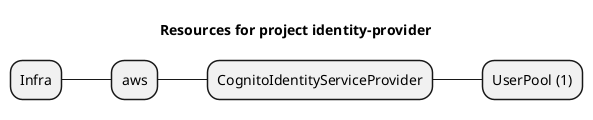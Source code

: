 @startmindmap
title Resources for project identity-provider
skinparam monochrome true
+ Infra
++ aws
+++ CognitoIdentityServiceProvider
++++ UserPool (1)
@endmindmap